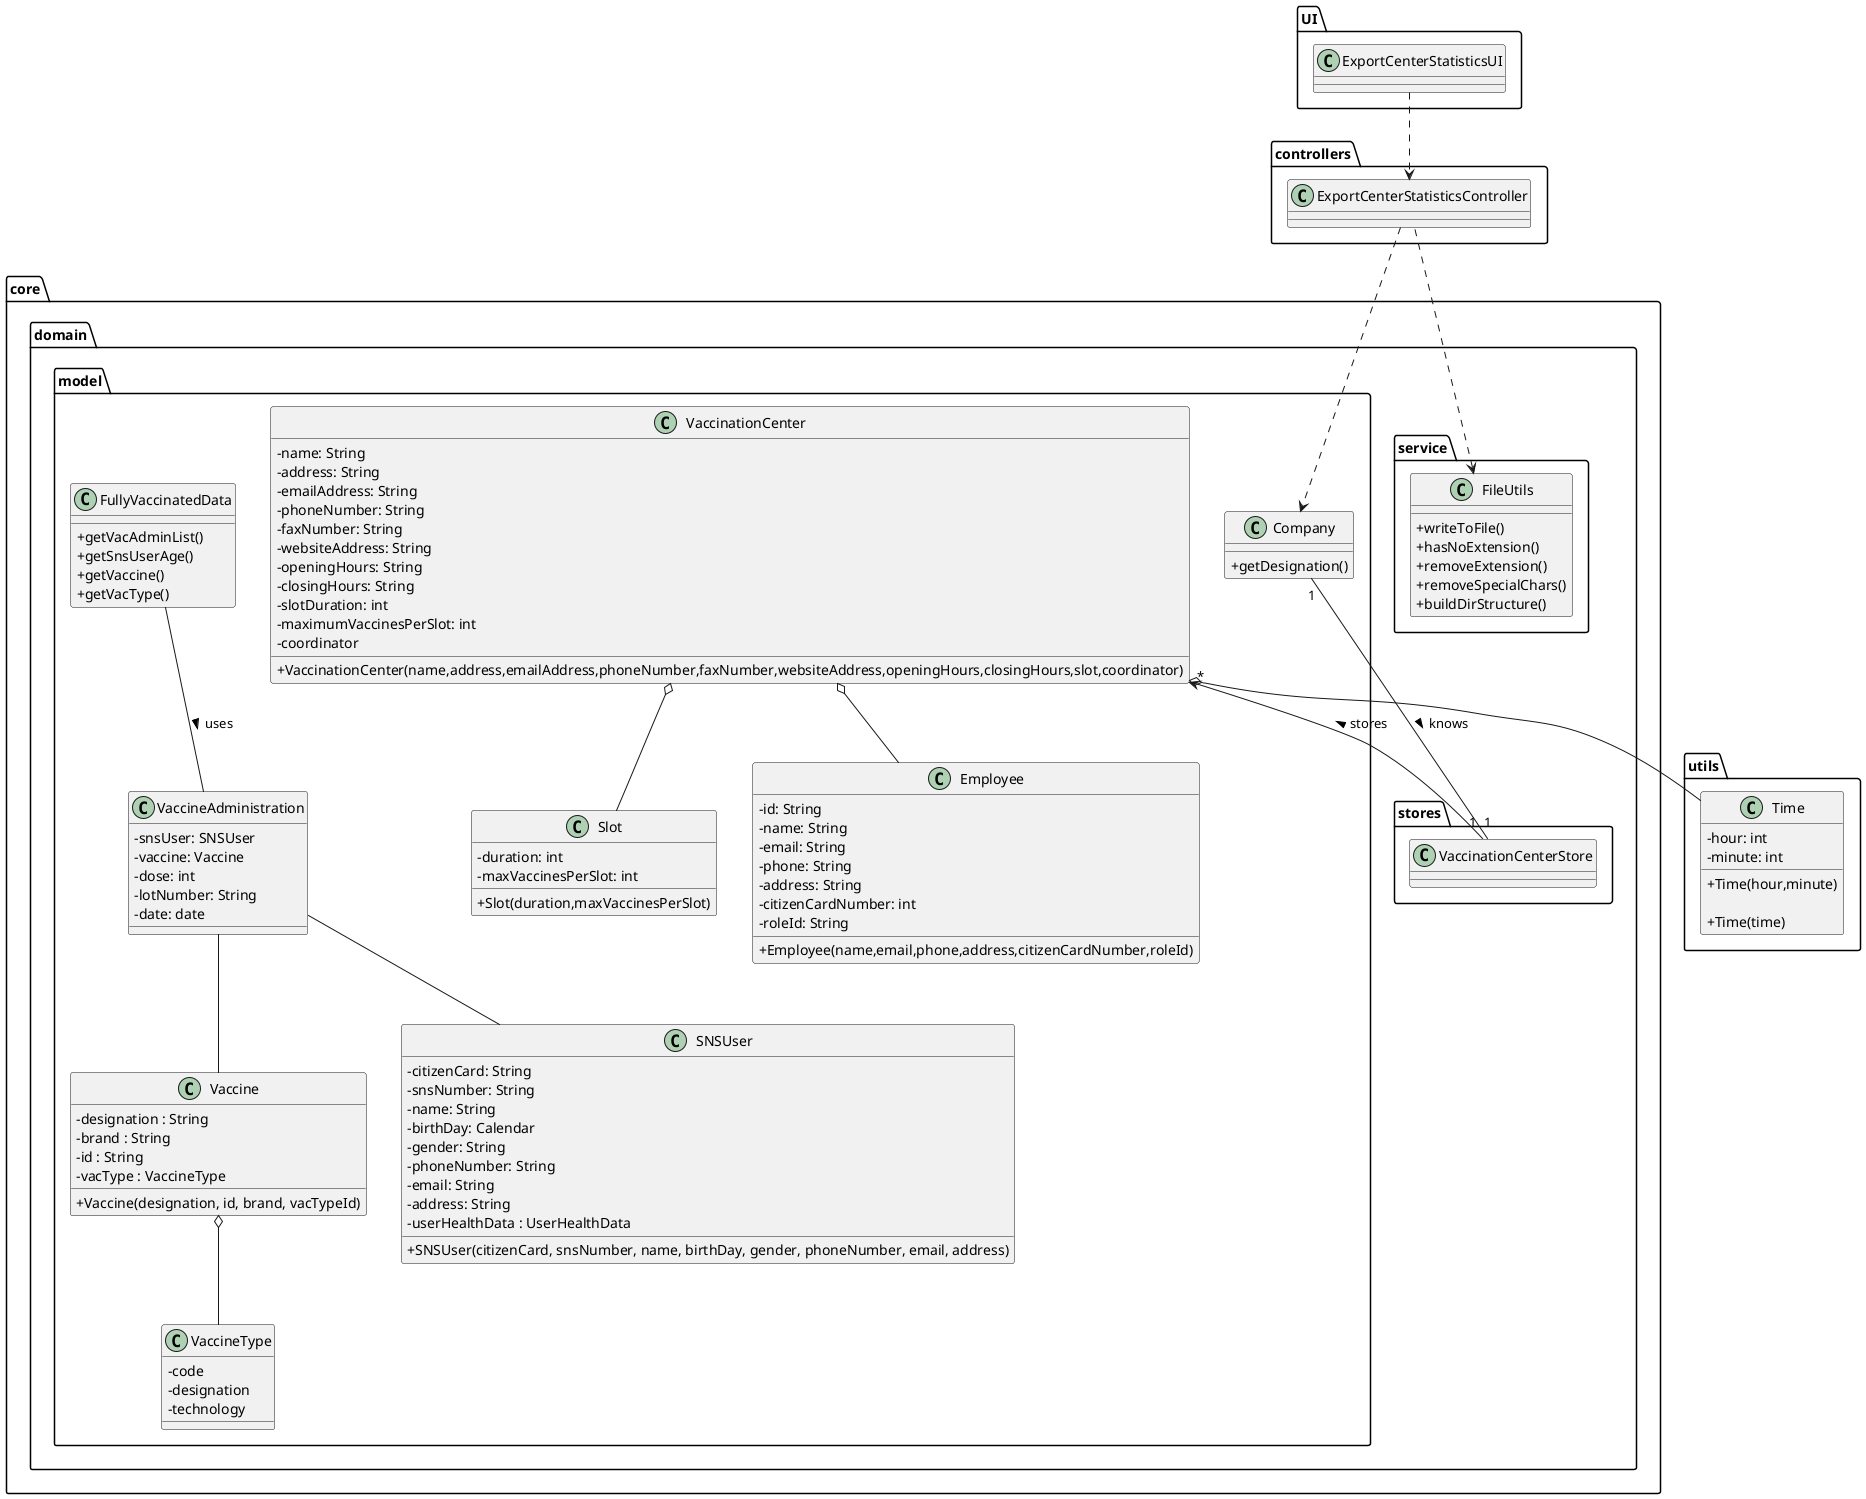 @startuml US15_CD
skinparam classAttributeIconSize 0

package UI {
class ExportCenterStatisticsUI {}
}

package controllers {
     class ExportCenterStatisticsController {

     }
}

   package utils {
     class Time {
       - hour: int
       - minute: int
       +Time(hour,minute)

       +Time(time)
     }
   }

package core {
  package domain {

    package service {

class FileUtils {
  +writeToFile()
  +hasNoExtension()
  +removeExtension()
  +removeSpecialChars()
  +buildDirStructure()
}
}

    package model {

class FullyVaccinatedData {
    +getVacAdminList()
    +getSnsUserAge()
    +getVaccine()
    +getVacType()
    }

class VaccineAdministration {
  -snsUser: SNSUser
  -vaccine: Vaccine
  -dose: int
  -lotNumber: String
  -date: date
}

class Company {
    +getDesignation()
}

class VaccinationCenter {
    - name: String
    - address: String
    - emailAddress: String
    - phoneNumber: String
    - faxNumber: String
    - websiteAddress: String
    - openingHours: String
    - closingHours: String
    - slotDuration: int
    - maximumVaccinesPerSlot: int
    - coordinator
        
    +VaccinationCenter(name,address,emailAddress,phoneNumber,faxNumber,websiteAddress,openingHours,closingHours,slot,coordinator)
}


class Employee {
    -id: String 
    -name: String 
    -email: String 
    -phone: String 
    -address: String 
    -citizenCardNumber: int 
    -roleId: String 

    +Employee(name,email,phone,address,citizenCardNumber,roleId)
}

class Slot {
    -duration: int
    -maxVaccinesPerSlot: int

    +Slot(duration,maxVaccinesPerSlot)
}

class Vaccine {
  -designation : String
  -brand : String
  -id : String
  -vacType : VaccineType

  +Vaccine(designation, id, brand, vacTypeId)
}

class VaccineType {
  -code
  -designation
  -technology 
}

class SNSUser {
  - citizenCard: String
  - snsNumber: String
  - name: String
  - birthDay: Calendar
  - gender: String
  - phoneNumber: String
  - email: String
  - address: String
  - userHealthData : UserHealthData
  + SNSUser(citizenCard, snsNumber, name, birthDay, gender, phoneNumber, email, address)
}


}

package stores {
      class VaccinationCenterStore {}
      }
}


ExportCenterStatisticsUI ..> ExportCenterStatisticsController

ExportCenterStatisticsController ..> Company

Company "1" -- "1" VaccinationCenterStore : knows >

VaccinationCenter o-- Employee
VaccinationCenter o-- Time 
VaccinationCenter o-- Slot

Vaccine o-- VaccineType

VaccineAdministration -- Vaccine
VaccineAdministration -- SNSUser

FullyVaccinatedData -- VaccineAdministration : uses >

FileUtils <.. ExportCenterStatisticsController

VaccinationCenterStore "1" --> "*" VaccinationCenter : stores >
@enduml